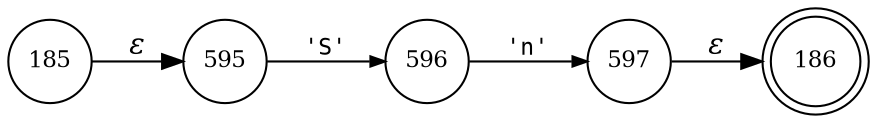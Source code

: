 digraph ATN {
rankdir=LR;
s186[fontsize=11, label="186", shape=doublecircle, fixedsize=true, width=.6];
s595[fontsize=11,label="595", shape=circle, fixedsize=true, width=.55, peripheries=1];
s596[fontsize=11,label="596", shape=circle, fixedsize=true, width=.55, peripheries=1];
s597[fontsize=11,label="597", shape=circle, fixedsize=true, width=.55, peripheries=1];
s185[fontsize=11,label="185", shape=circle, fixedsize=true, width=.55, peripheries=1];
s185 -> s595 [fontname="Times-Italic", label="&epsilon;"];
s595 -> s596 [fontsize=11, fontname="Courier", arrowsize=.7, label = "'S'", arrowhead = normal];
s596 -> s597 [fontsize=11, fontname="Courier", arrowsize=.7, label = "'n'", arrowhead = normal];
s597 -> s186 [fontname="Times-Italic", label="&epsilon;"];
}